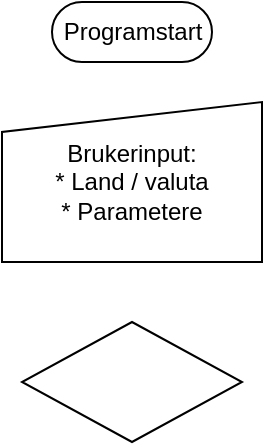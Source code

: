 <mxfile>
    <diagram id="tPNeNFGj6fL4Um09lMDh" name="Page-1">
        <mxGraphModel dx="629" dy="495" grid="1" gridSize="10" guides="1" tooltips="1" connect="1" arrows="1" fold="1" page="1" pageScale="1" pageWidth="850" pageHeight="1100" math="0" shadow="0">
            <root>
                <mxCell id="0"/>
                <mxCell id="1" parent="0"/>
                <mxCell id="2" value="Programstart" style="html=1;dashed=0;whitespace=wrap;shape=mxgraph.dfd.start" vertex="1" parent="1">
                    <mxGeometry x="280" y="240" width="80" height="30" as="geometry"/>
                </mxCell>
                <mxCell id="4" value="Brukerinput:&lt;br&gt;* Land / valuta&lt;br&gt;* Parametere" style="shape=manualInput;whiteSpace=wrap;html=1;dashed=0;size=15;" vertex="1" parent="1">
                    <mxGeometry x="255" y="290" width="130" height="80" as="geometry"/>
                </mxCell>
                <mxCell id="5" value="" style="shape=rhombus;html=1;dashed=0;whitespace=wrap;perimeter=rhombusPerimeter;" vertex="1" parent="1">
                    <mxGeometry x="265" y="400" width="110" height="60" as="geometry"/>
                </mxCell>
            </root>
        </mxGraphModel>
    </diagram>
</mxfile>